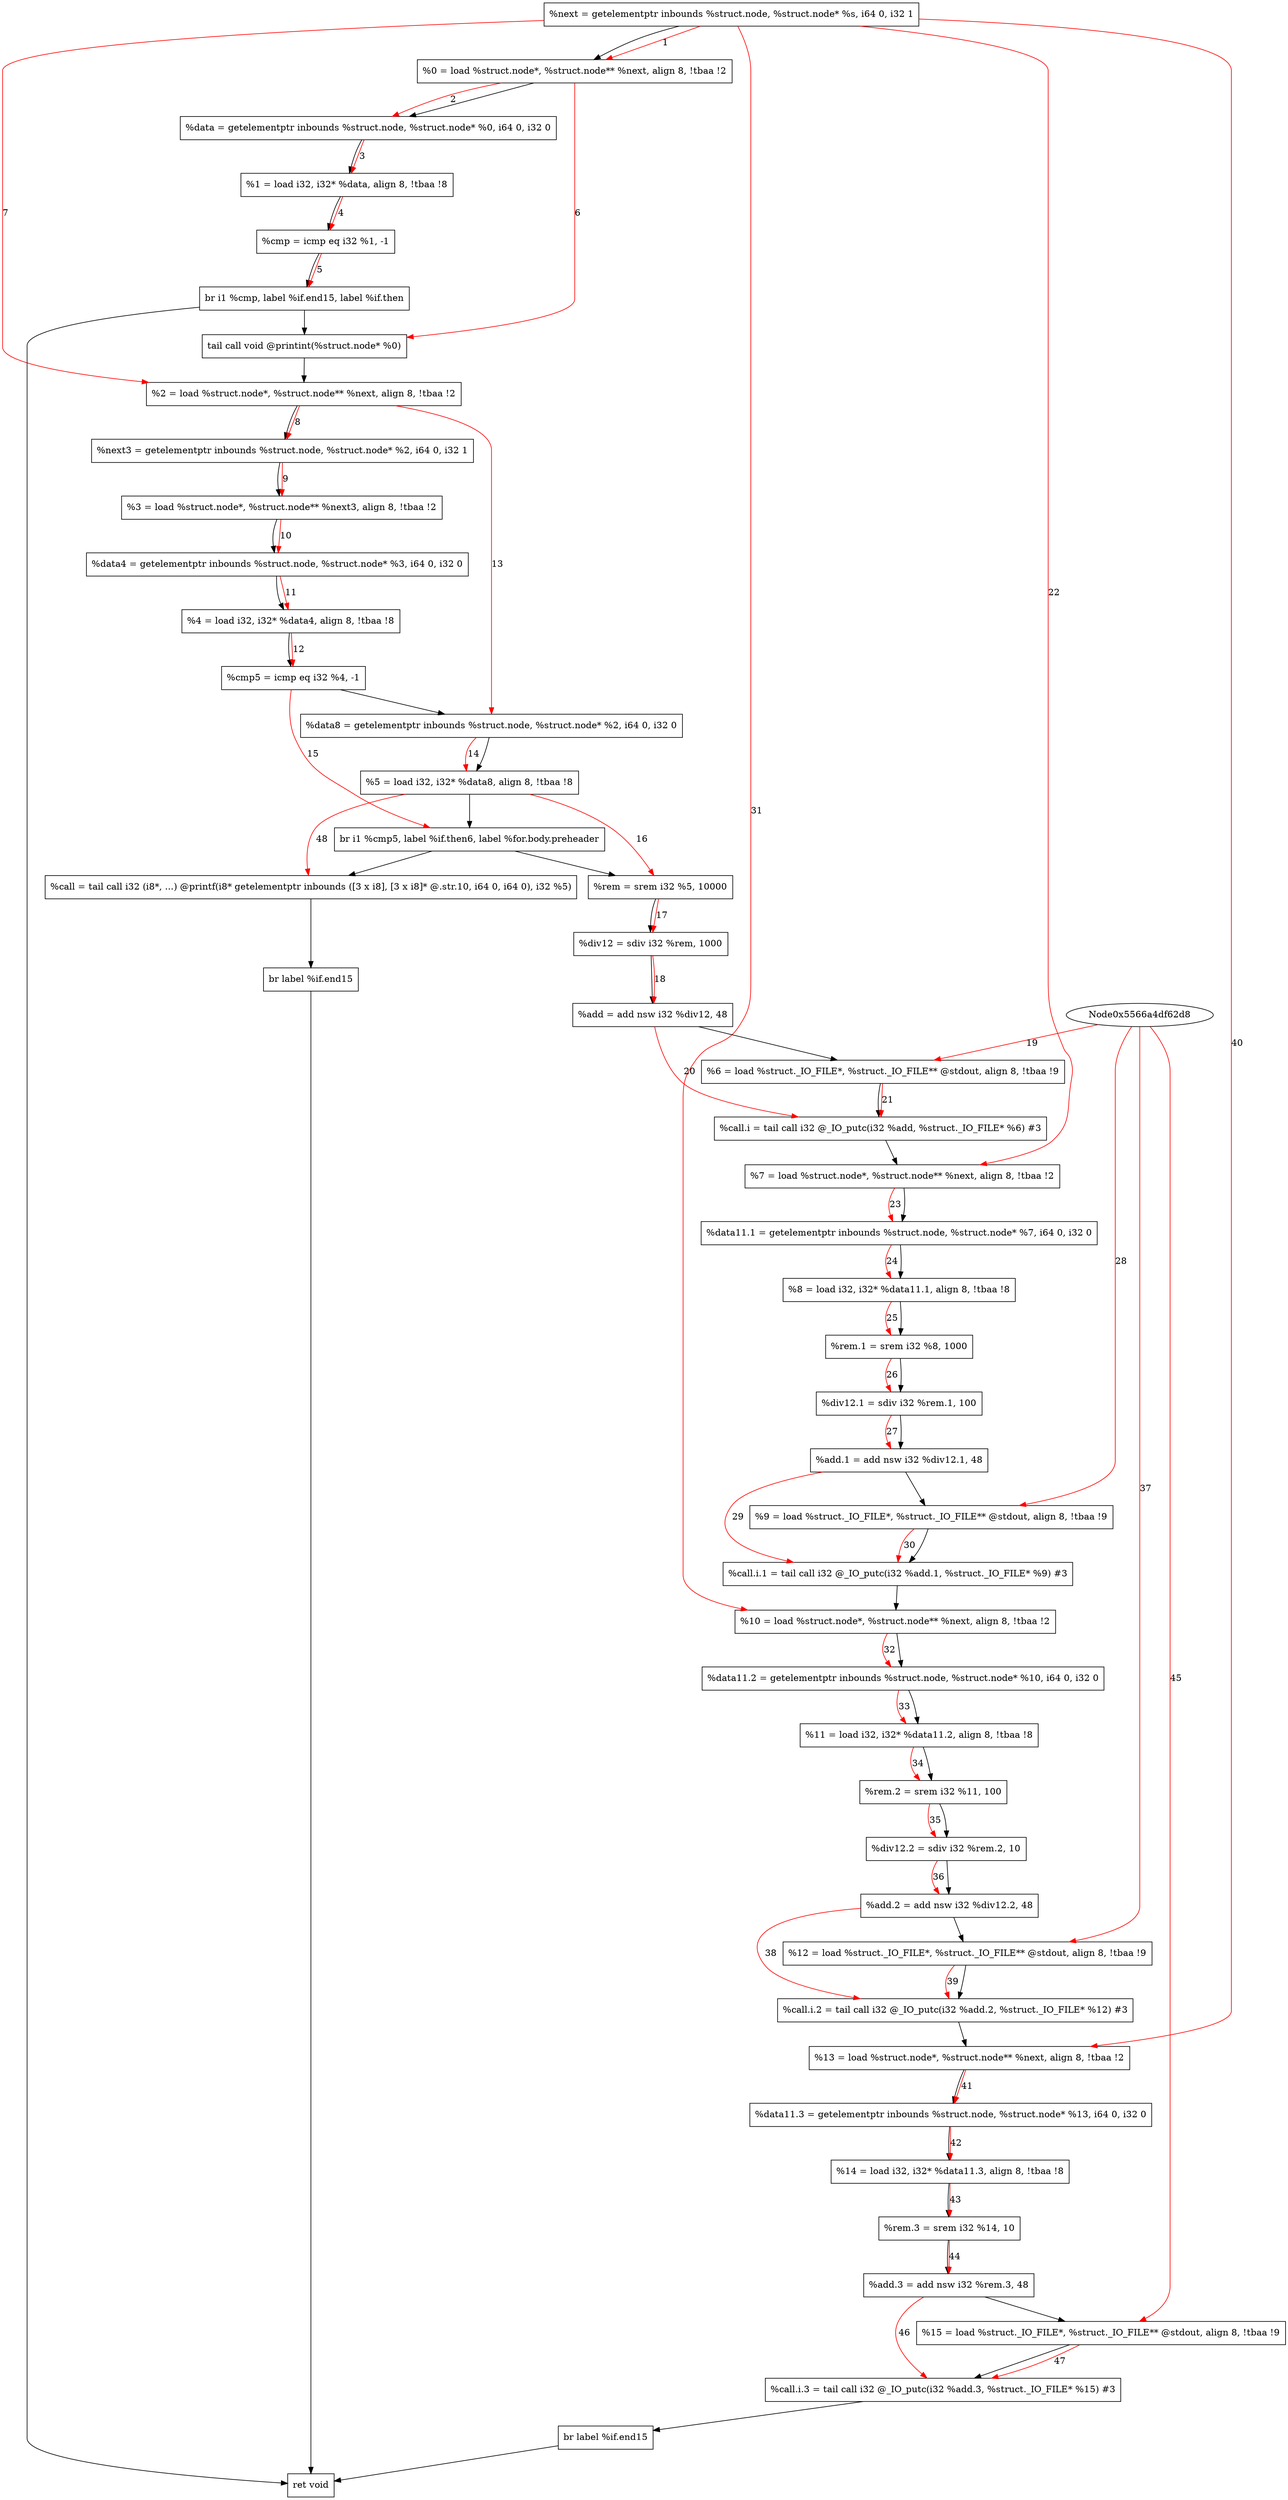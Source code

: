digraph "CDFG for'printint' function" {
	Node0x5566a4e02ac8[shape=record, label="  %next = getelementptr inbounds %struct.node, %struct.node* %s, i64 0, i32 1"]
	Node0x5566a4df81f8[shape=record, label="  %0 = load %struct.node*, %struct.node** %next, align 8, !tbaa !2"]
	Node0x5566a4e02b88[shape=record, label="  %data = getelementptr inbounds %struct.node, %struct.node* %0, i64 0, i32 0"]
	Node0x5566a4e02c18[shape=record, label="  %1 = load i32, i32* %data, align 8, !tbaa !8"]
	Node0x5566a4e02cb0[shape=record, label="  %cmp = icmp eq i32 %1, -1"]
	Node0x5566a4e02eb8[shape=record, label="  br i1 %cmp, label %if.end15, label %if.then"]
	Node0x5566a4e02f50[shape=record, label="  tail call void @printint(%struct.node* %0)"]
	Node0x5566a4e02e28[shape=record, label="  %2 = load %struct.node*, %struct.node** %next, align 8, !tbaa !2"]
	Node0x5566a4e03068[shape=record, label="  %next3 = getelementptr inbounds %struct.node, %struct.node* %2, i64 0, i32 1"]
	Node0x5566a4e030d8[shape=record, label="  %3 = load %struct.node*, %struct.node** %next3, align 8, !tbaa !2"]
	Node0x5566a4e03168[shape=record, label="  %data4 = getelementptr inbounds %struct.node, %struct.node* %3, i64 0, i32 0"]
	Node0x5566a4e031d8[shape=record, label="  %4 = load i32, i32* %data4, align 8, !tbaa !8"]
	Node0x5566a4e032a0[shape=record, label="  %cmp5 = icmp eq i32 %4, -1"]
	Node0x5566a4e03348[shape=record, label="  %data8 = getelementptr inbounds %struct.node, %struct.node* %2, i64 0, i32 0"]
	Node0x5566a4e033d8[shape=record, label="  %5 = load i32, i32* %data8, align 8, !tbaa !8"]
	Node0x5566a4e03768[shape=record, label="  br i1 %cmp5, label %if.then6, label %for.body.preheader"]
	Node0x5566a4e037e0[shape=record, label="  %rem = srem i32 %5, 10000"]
	Node0x5566a4e03850[shape=record, label="  %div12 = sdiv i32 %rem, 1000"]
	Node0x5566a4e038f0[shape=record, label="  %add = add nsw i32 %div12, 48"]
	Node0x5566a4e02948[shape=record, label="  %6 = load %struct._IO_FILE*, %struct._IO_FILE** @stdout, align 8, !tbaa !9"]
	Node0x5566a4e039f8[shape=record, label="  %call.i = tail call i32 @_IO_putc(i32 %add, %struct._IO_FILE* %6) #3"]
	Node0x5566a4e03ab8[shape=record, label="  %7 = load %struct.node*, %struct.node** %next, align 8, !tbaa !2"]
	Node0x5566a4e03b48[shape=record, label="  %data11.1 = getelementptr inbounds %struct.node, %struct.node* %7, i64 0, i32 0"]
	Node0x5566a4e03be8[shape=record, label="  %8 = load i32, i32* %data11.1, align 8, !tbaa !8"]
	Node0x5566a4e03cf0[shape=record, label="  %rem.1 = srem i32 %8, 1000"]
	Node0x5566a4e03d60[shape=record, label="  %div12.1 = sdiv i32 %rem.1, 100"]
	Node0x5566a4e03df0[shape=record, label="  %add.1 = add nsw i32 %div12.1, 48"]
	Node0x5566a4e03e68[shape=record, label="  %9 = load %struct._IO_FILE*, %struct._IO_FILE** @stdout, align 8, !tbaa !9"]
	Node0x5566a4e03f58[shape=record, label="  %call.i.1 = tail call i32 @_IO_putc(i32 %add.1, %struct._IO_FILE* %9) #3"]
	Node0x5566a4e03ff8[shape=record, label="  %10 = load %struct.node*, %struct.node** %next, align 8, !tbaa !2"]
	Node0x5566a4e04088[shape=record, label="  %data11.2 = getelementptr inbounds %struct.node, %struct.node* %10, i64 0, i32 0"]
	Node0x5566a4e04128[shape=record, label="  %11 = load i32, i32* %data11.2, align 8, !tbaa !8"]
	Node0x5566a4e041a0[shape=record, label="  %rem.2 = srem i32 %11, 100"]
	Node0x5566a4e04210[shape=record, label="  %div12.2 = sdiv i32 %rem.2, 10"]
	Node0x5566a4e045a0[shape=record, label="  %add.2 = add nsw i32 %div12.2, 48"]
	Node0x5566a4e04618[shape=record, label="  %12 = load %struct._IO_FILE*, %struct._IO_FILE** @stdout, align 8, !tbaa !9"]
	Node0x5566a4e04708[shape=record, label="  %call.i.2 = tail call i32 @_IO_putc(i32 %add.2, %struct._IO_FILE* %12) #3"]
	Node0x5566a4e047f8[shape=record, label="  %13 = load %struct.node*, %struct.node** %next, align 8, !tbaa !2"]
	Node0x5566a4e04888[shape=record, label="  %data11.3 = getelementptr inbounds %struct.node, %struct.node* %13, i64 0, i32 0"]
	Node0x5566a4e04928[shape=record, label="  %14 = load i32, i32* %data11.3, align 8, !tbaa !8"]
	Node0x5566a4e049a0[shape=record, label="  %rem.3 = srem i32 %14, 10"]
	Node0x5566a4e04a10[shape=record, label="  %add.3 = add nsw i32 %rem.3, 48"]
	Node0x5566a4e04a68[shape=record, label="  %15 = load %struct._IO_FILE*, %struct._IO_FILE** @stdout, align 8, !tbaa !9"]
	Node0x5566a4e04b58[shape=record, label="  %call.i.3 = tail call i32 @_IO_putc(i32 %add.3, %struct._IO_FILE* %15) #3"]
	Node0x5566a4e04c48[shape=record, label="  br label %if.end15"]
	Node0x5566a4e04d58[shape=record, label="  %call = tail call i32 (i8*, ...) @printf(i8* getelementptr inbounds ([3 x i8], [3 x i8]* @.str.10, i64 0, i64 0), i32 %5)"]
	Node0x5566a4e03488[shape=record, label="  br label %if.end15"]
	Node0x5566a4dffcf0[shape=record, label="  ret void"]
	Node0x5566a4e02ac8 -> Node0x5566a4df81f8
	Node0x5566a4df81f8 -> Node0x5566a4e02b88
	Node0x5566a4e02b88 -> Node0x5566a4e02c18
	Node0x5566a4e02c18 -> Node0x5566a4e02cb0
	Node0x5566a4e02cb0 -> Node0x5566a4e02eb8
	Node0x5566a4e02eb8 -> Node0x5566a4dffcf0
	Node0x5566a4e02eb8 -> Node0x5566a4e02f50
	Node0x5566a4e02f50 -> Node0x5566a4e02e28
	Node0x5566a4e02e28 -> Node0x5566a4e03068
	Node0x5566a4e03068 -> Node0x5566a4e030d8
	Node0x5566a4e030d8 -> Node0x5566a4e03168
	Node0x5566a4e03168 -> Node0x5566a4e031d8
	Node0x5566a4e031d8 -> Node0x5566a4e032a0
	Node0x5566a4e032a0 -> Node0x5566a4e03348
	Node0x5566a4e03348 -> Node0x5566a4e033d8
	Node0x5566a4e033d8 -> Node0x5566a4e03768
	Node0x5566a4e03768 -> Node0x5566a4e04d58
	Node0x5566a4e03768 -> Node0x5566a4e037e0
	Node0x5566a4e037e0 -> Node0x5566a4e03850
	Node0x5566a4e03850 -> Node0x5566a4e038f0
	Node0x5566a4e038f0 -> Node0x5566a4e02948
	Node0x5566a4e02948 -> Node0x5566a4e039f8
	Node0x5566a4e039f8 -> Node0x5566a4e03ab8
	Node0x5566a4e03ab8 -> Node0x5566a4e03b48
	Node0x5566a4e03b48 -> Node0x5566a4e03be8
	Node0x5566a4e03be8 -> Node0x5566a4e03cf0
	Node0x5566a4e03cf0 -> Node0x5566a4e03d60
	Node0x5566a4e03d60 -> Node0x5566a4e03df0
	Node0x5566a4e03df0 -> Node0x5566a4e03e68
	Node0x5566a4e03e68 -> Node0x5566a4e03f58
	Node0x5566a4e03f58 -> Node0x5566a4e03ff8
	Node0x5566a4e03ff8 -> Node0x5566a4e04088
	Node0x5566a4e04088 -> Node0x5566a4e04128
	Node0x5566a4e04128 -> Node0x5566a4e041a0
	Node0x5566a4e041a0 -> Node0x5566a4e04210
	Node0x5566a4e04210 -> Node0x5566a4e045a0
	Node0x5566a4e045a0 -> Node0x5566a4e04618
	Node0x5566a4e04618 -> Node0x5566a4e04708
	Node0x5566a4e04708 -> Node0x5566a4e047f8
	Node0x5566a4e047f8 -> Node0x5566a4e04888
	Node0x5566a4e04888 -> Node0x5566a4e04928
	Node0x5566a4e04928 -> Node0x5566a4e049a0
	Node0x5566a4e049a0 -> Node0x5566a4e04a10
	Node0x5566a4e04a10 -> Node0x5566a4e04a68
	Node0x5566a4e04a68 -> Node0x5566a4e04b58
	Node0x5566a4e04b58 -> Node0x5566a4e04c48
	Node0x5566a4e04c48 -> Node0x5566a4dffcf0
	Node0x5566a4e04d58 -> Node0x5566a4e03488
	Node0x5566a4e03488 -> Node0x5566a4dffcf0
edge [color=red]
	Node0x5566a4e02ac8 -> Node0x5566a4df81f8[label="1"]
	Node0x5566a4df81f8 -> Node0x5566a4e02b88[label="2"]
	Node0x5566a4e02b88 -> Node0x5566a4e02c18[label="3"]
	Node0x5566a4e02c18 -> Node0x5566a4e02cb0[label="4"]
	Node0x5566a4e02cb0 -> Node0x5566a4e02eb8[label="5"]
	Node0x5566a4df81f8 -> Node0x5566a4e02f50[label="6"]
	Node0x5566a4e02ac8 -> Node0x5566a4e02e28[label="7"]
	Node0x5566a4e02e28 -> Node0x5566a4e03068[label="8"]
	Node0x5566a4e03068 -> Node0x5566a4e030d8[label="9"]
	Node0x5566a4e030d8 -> Node0x5566a4e03168[label="10"]
	Node0x5566a4e03168 -> Node0x5566a4e031d8[label="11"]
	Node0x5566a4e031d8 -> Node0x5566a4e032a0[label="12"]
	Node0x5566a4e02e28 -> Node0x5566a4e03348[label="13"]
	Node0x5566a4e03348 -> Node0x5566a4e033d8[label="14"]
	Node0x5566a4e032a0 -> Node0x5566a4e03768[label="15"]
	Node0x5566a4e033d8 -> Node0x5566a4e037e0[label="16"]
	Node0x5566a4e037e0 -> Node0x5566a4e03850[label="17"]
	Node0x5566a4e03850 -> Node0x5566a4e038f0[label="18"]
	Node0x5566a4df62d8 -> Node0x5566a4e02948[label="19"]
	Node0x5566a4e038f0 -> Node0x5566a4e039f8[label="20"]
	Node0x5566a4e02948 -> Node0x5566a4e039f8[label="21"]
	Node0x5566a4e02ac8 -> Node0x5566a4e03ab8[label="22"]
	Node0x5566a4e03ab8 -> Node0x5566a4e03b48[label="23"]
	Node0x5566a4e03b48 -> Node0x5566a4e03be8[label="24"]
	Node0x5566a4e03be8 -> Node0x5566a4e03cf0[label="25"]
	Node0x5566a4e03cf0 -> Node0x5566a4e03d60[label="26"]
	Node0x5566a4e03d60 -> Node0x5566a4e03df0[label="27"]
	Node0x5566a4df62d8 -> Node0x5566a4e03e68[label="28"]
	Node0x5566a4e03df0 -> Node0x5566a4e03f58[label="29"]
	Node0x5566a4e03e68 -> Node0x5566a4e03f58[label="30"]
	Node0x5566a4e02ac8 -> Node0x5566a4e03ff8[label="31"]
	Node0x5566a4e03ff8 -> Node0x5566a4e04088[label="32"]
	Node0x5566a4e04088 -> Node0x5566a4e04128[label="33"]
	Node0x5566a4e04128 -> Node0x5566a4e041a0[label="34"]
	Node0x5566a4e041a0 -> Node0x5566a4e04210[label="35"]
	Node0x5566a4e04210 -> Node0x5566a4e045a0[label="36"]
	Node0x5566a4df62d8 -> Node0x5566a4e04618[label="37"]
	Node0x5566a4e045a0 -> Node0x5566a4e04708[label="38"]
	Node0x5566a4e04618 -> Node0x5566a4e04708[label="39"]
	Node0x5566a4e02ac8 -> Node0x5566a4e047f8[label="40"]
	Node0x5566a4e047f8 -> Node0x5566a4e04888[label="41"]
	Node0x5566a4e04888 -> Node0x5566a4e04928[label="42"]
	Node0x5566a4e04928 -> Node0x5566a4e049a0[label="43"]
	Node0x5566a4e049a0 -> Node0x5566a4e04a10[label="44"]
	Node0x5566a4df62d8 -> Node0x5566a4e04a68[label="45"]
	Node0x5566a4e04a10 -> Node0x5566a4e04b58[label="46"]
	Node0x5566a4e04a68 -> Node0x5566a4e04b58[label="47"]
	Node0x5566a4e033d8 -> Node0x5566a4e04d58[label="48"]
}
